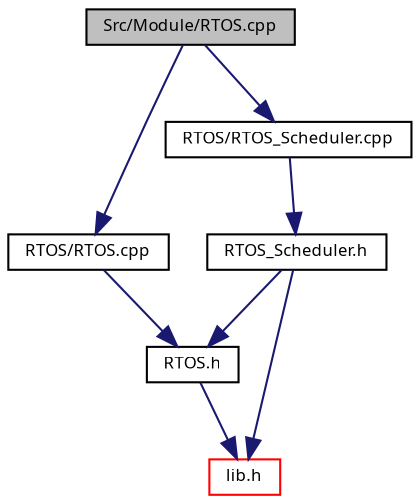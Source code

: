 digraph "Src/Module/RTOS.cpp"
{
  edge [fontname="Sans",fontsize="8",labelfontname="Sans",labelfontsize="8"];
  node [fontname="Sans",fontsize="8",shape=record];
  Node1 [label="Src/Module/RTOS.cpp",height=0.2,width=0.4,color="black", fillcolor="grey75", style="filled", fontcolor="black"];
  Node1 -> Node2 [color="midnightblue",fontsize="8",style="solid",fontname="Sans"];
  Node2 [label="RTOS/RTOS.cpp",height=0.2,width=0.4,color="black", fillcolor="white", style="filled",URL="$_r_t_o_s_2_r_t_o_s_8cpp.html"];
  Node2 -> Node3 [color="midnightblue",fontsize="8",style="solid",fontname="Sans"];
  Node3 [label="RTOS.h",height=0.2,width=0.4,color="black", fillcolor="white", style="filled",URL="$_r_t_o_s_2_r_t_o_s_8h.html"];
  Node3 -> Node4 [color="midnightblue",fontsize="8",style="solid",fontname="Sans"];
  Node4 [label="lib.h",height=0.2,width=0.4,color="red", fillcolor="white", style="filled",URL="$lib_8h.html",tooltip="Library main include file. "];
  Node1 -> Node5 [color="midnightblue",fontsize="8",style="solid",fontname="Sans"];
  Node5 [label="RTOS/RTOS_Scheduler.cpp",height=0.2,width=0.4,color="black", fillcolor="white", style="filled",URL="$_r_t_o_s___scheduler_8cpp.html"];
  Node5 -> Node6 [color="midnightblue",fontsize="8",style="solid",fontname="Sans"];
  Node6 [label="RTOS_Scheduler.h",height=0.2,width=0.4,color="black", fillcolor="white", style="filled",URL="$_r_t_o_s___scheduler_8h.html"];
  Node6 -> Node4 [color="midnightblue",fontsize="8",style="solid",fontname="Sans"];
  Node6 -> Node3 [color="midnightblue",fontsize="8",style="solid",fontname="Sans"];
}
